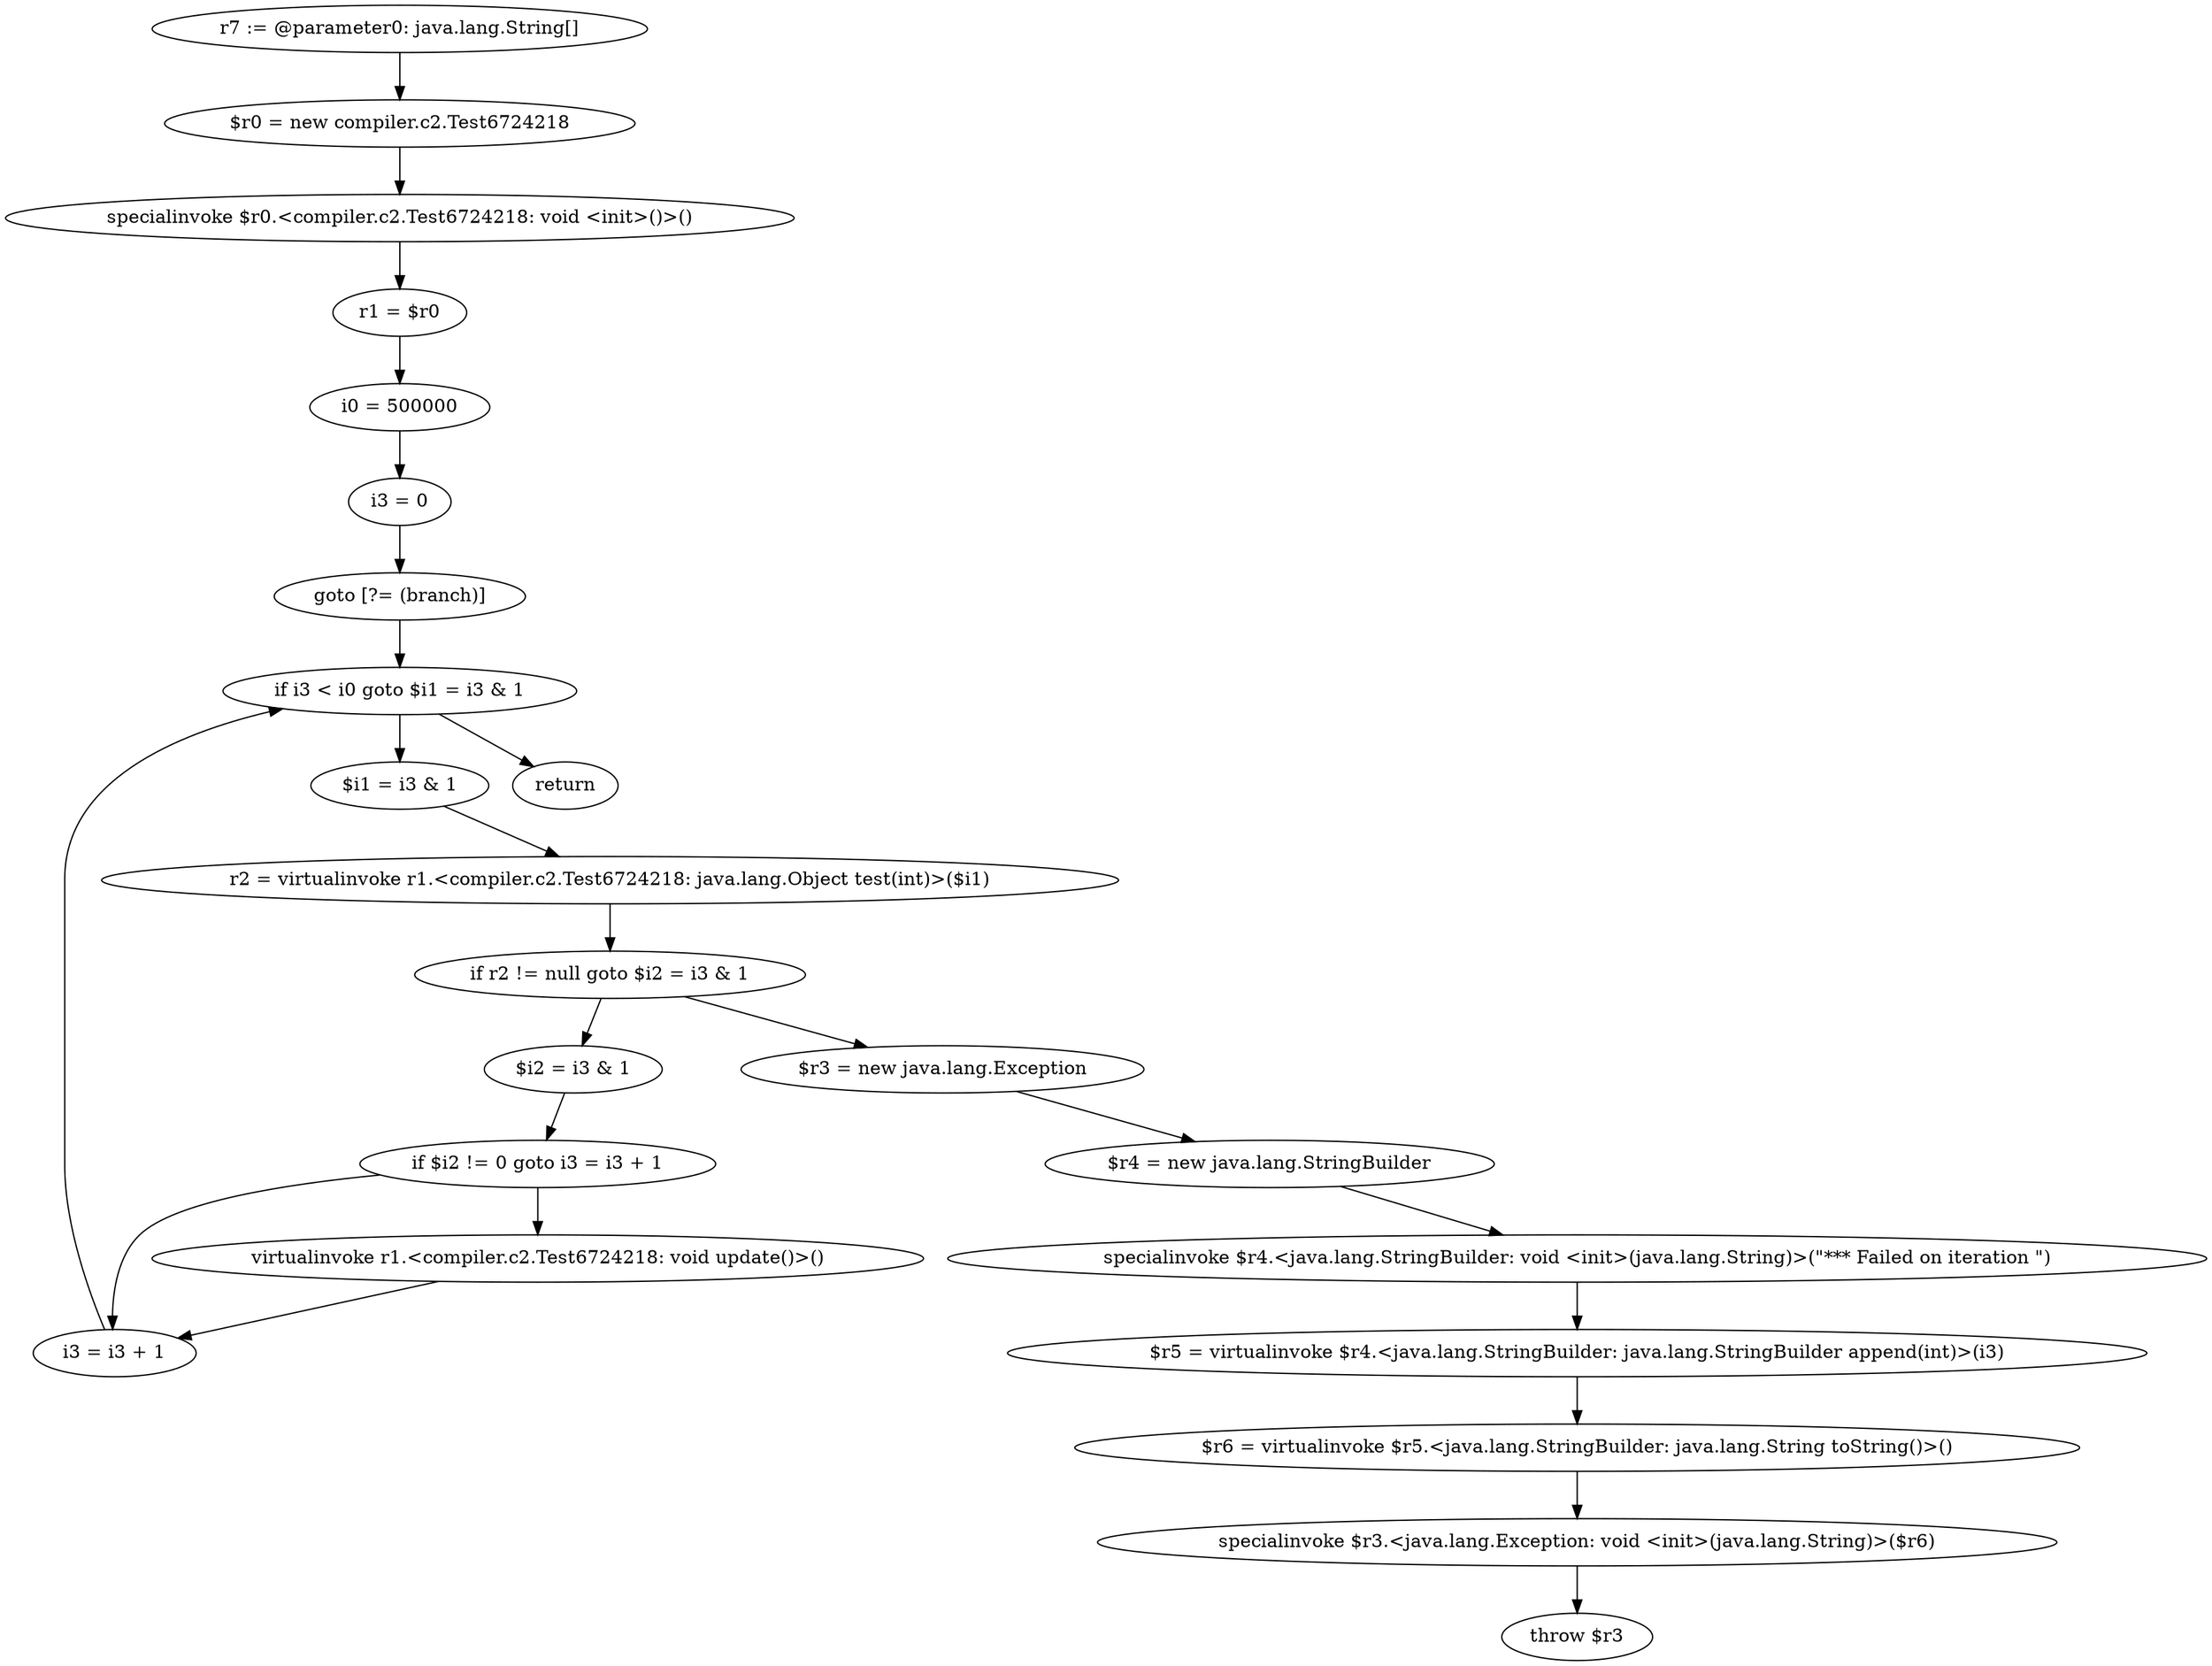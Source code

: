 digraph "unitGraph" {
    "r7 := @parameter0: java.lang.String[]"
    "$r0 = new compiler.c2.Test6724218"
    "specialinvoke $r0.<compiler.c2.Test6724218: void <init>()>()"
    "r1 = $r0"
    "i0 = 500000"
    "i3 = 0"
    "goto [?= (branch)]"
    "$i1 = i3 & 1"
    "r2 = virtualinvoke r1.<compiler.c2.Test6724218: java.lang.Object test(int)>($i1)"
    "if r2 != null goto $i2 = i3 & 1"
    "$r3 = new java.lang.Exception"
    "$r4 = new java.lang.StringBuilder"
    "specialinvoke $r4.<java.lang.StringBuilder: void <init>(java.lang.String)>(\"*** Failed on iteration \")"
    "$r5 = virtualinvoke $r4.<java.lang.StringBuilder: java.lang.StringBuilder append(int)>(i3)"
    "$r6 = virtualinvoke $r5.<java.lang.StringBuilder: java.lang.String toString()>()"
    "specialinvoke $r3.<java.lang.Exception: void <init>(java.lang.String)>($r6)"
    "throw $r3"
    "$i2 = i3 & 1"
    "if $i2 != 0 goto i3 = i3 + 1"
    "virtualinvoke r1.<compiler.c2.Test6724218: void update()>()"
    "i3 = i3 + 1"
    "if i3 < i0 goto $i1 = i3 & 1"
    "return"
    "r7 := @parameter0: java.lang.String[]"->"$r0 = new compiler.c2.Test6724218";
    "$r0 = new compiler.c2.Test6724218"->"specialinvoke $r0.<compiler.c2.Test6724218: void <init>()>()";
    "specialinvoke $r0.<compiler.c2.Test6724218: void <init>()>()"->"r1 = $r0";
    "r1 = $r0"->"i0 = 500000";
    "i0 = 500000"->"i3 = 0";
    "i3 = 0"->"goto [?= (branch)]";
    "goto [?= (branch)]"->"if i3 < i0 goto $i1 = i3 & 1";
    "$i1 = i3 & 1"->"r2 = virtualinvoke r1.<compiler.c2.Test6724218: java.lang.Object test(int)>($i1)";
    "r2 = virtualinvoke r1.<compiler.c2.Test6724218: java.lang.Object test(int)>($i1)"->"if r2 != null goto $i2 = i3 & 1";
    "if r2 != null goto $i2 = i3 & 1"->"$r3 = new java.lang.Exception";
    "if r2 != null goto $i2 = i3 & 1"->"$i2 = i3 & 1";
    "$r3 = new java.lang.Exception"->"$r4 = new java.lang.StringBuilder";
    "$r4 = new java.lang.StringBuilder"->"specialinvoke $r4.<java.lang.StringBuilder: void <init>(java.lang.String)>(\"*** Failed on iteration \")";
    "specialinvoke $r4.<java.lang.StringBuilder: void <init>(java.lang.String)>(\"*** Failed on iteration \")"->"$r5 = virtualinvoke $r4.<java.lang.StringBuilder: java.lang.StringBuilder append(int)>(i3)";
    "$r5 = virtualinvoke $r4.<java.lang.StringBuilder: java.lang.StringBuilder append(int)>(i3)"->"$r6 = virtualinvoke $r5.<java.lang.StringBuilder: java.lang.String toString()>()";
    "$r6 = virtualinvoke $r5.<java.lang.StringBuilder: java.lang.String toString()>()"->"specialinvoke $r3.<java.lang.Exception: void <init>(java.lang.String)>($r6)";
    "specialinvoke $r3.<java.lang.Exception: void <init>(java.lang.String)>($r6)"->"throw $r3";
    "$i2 = i3 & 1"->"if $i2 != 0 goto i3 = i3 + 1";
    "if $i2 != 0 goto i3 = i3 + 1"->"virtualinvoke r1.<compiler.c2.Test6724218: void update()>()";
    "if $i2 != 0 goto i3 = i3 + 1"->"i3 = i3 + 1";
    "virtualinvoke r1.<compiler.c2.Test6724218: void update()>()"->"i3 = i3 + 1";
    "i3 = i3 + 1"->"if i3 < i0 goto $i1 = i3 & 1";
    "if i3 < i0 goto $i1 = i3 & 1"->"return";
    "if i3 < i0 goto $i1 = i3 & 1"->"$i1 = i3 & 1";
}
